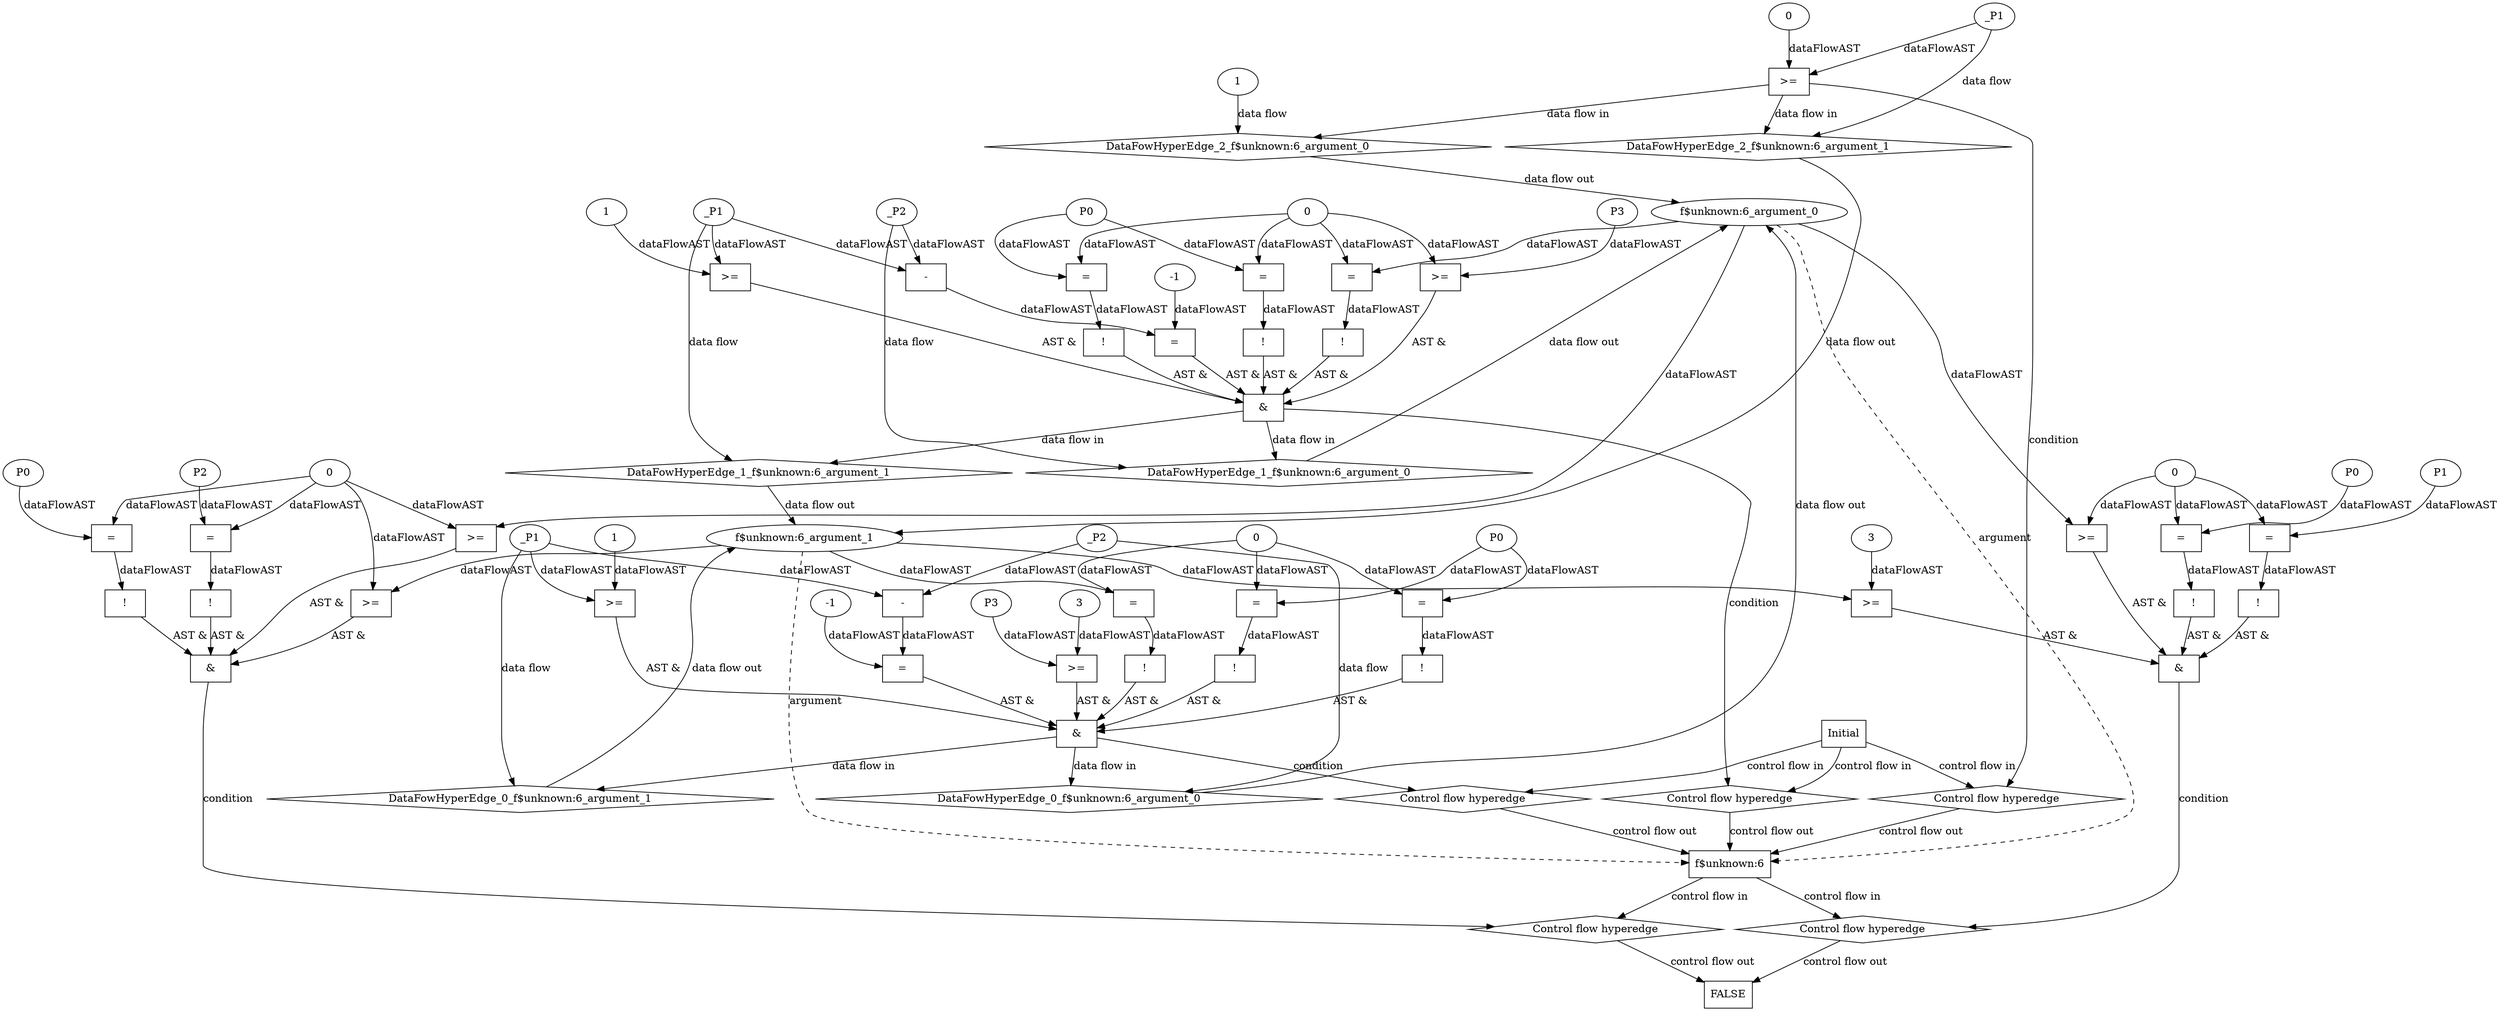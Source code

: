 digraph dag {
"f$unknown:6" [label="f$unknown:6" nodeName="f$unknown:6" class=cfn  shape="rect"];
FALSE [label="FALSE" nodeName=FALSE class=cfn  shape="rect"];
Initial [label="Initial" nodeName=Initial class=cfn  shape="rect"];
ControlFowHyperEdge_0 [label="Control flow hyperedge" nodeName=ControlFowHyperEdge_0 class=controlFlowHyperEdge shape="diamond"];
"Initial" -> ControlFowHyperEdge_0 [label="control flow in"]
ControlFowHyperEdge_0 -> "f$unknown:6" [label="control flow out"]
ControlFowHyperEdge_1 [label="Control flow hyperedge" nodeName=ControlFowHyperEdge_1 class=controlFlowHyperEdge shape="diamond"];
"Initial" -> ControlFowHyperEdge_1 [label="control flow in"]
ControlFowHyperEdge_1 -> "f$unknown:6" [label="control flow out"]
ControlFowHyperEdge_2 [label="Control flow hyperedge" nodeName=ControlFowHyperEdge_2 class=controlFlowHyperEdge shape="diamond"];
"Initial" -> ControlFowHyperEdge_2 [label="control flow in"]
ControlFowHyperEdge_2 -> "f$unknown:6" [label="control flow out"]
ControlFowHyperEdge_3 [label="Control flow hyperedge" nodeName=ControlFowHyperEdge_3 class=controlFlowHyperEdge shape="diamond"];
"f$unknown:6" -> ControlFowHyperEdge_3 [label="control flow in"]
ControlFowHyperEdge_3 -> "FALSE" [label="control flow out"]
ControlFowHyperEdge_4 [label="Control flow hyperedge" nodeName=ControlFowHyperEdge_4 class=controlFlowHyperEdge shape="diamond"];
"f$unknown:6" -> ControlFowHyperEdge_4 [label="control flow in"]
ControlFowHyperEdge_4 -> "FALSE" [label="control flow out"]
"f$unknown:6_argument_0" [label="f$unknown:6_argument_0" nodeName=argument0 class=argument  head="f$unknown:6" shape="oval"];
"f$unknown:6_argument_0" -> "f$unknown:6"[label="argument" style="dashed"]
"f$unknown:6_argument_1" [label="f$unknown:6_argument_1" nodeName=argument1 class=argument  head="f$unknown:6" shape="oval"];
"f$unknown:6_argument_1" -> "f$unknown:6"[label="argument" style="dashed"]

"xxxf$unknown:6___Initial_0xxx_and" [label="&" nodeName="xxxf$unknown:6___Initial_0xxx_and" class=Operator shape="rect"];
"xxxf$unknown:6___Initial_0xxxguard5_node_0" [label="!" nodeName="xxxf$unknown:6___Initial_0xxxguard5_node_0" class=Operator shape="rect"];
"xxxf$unknown:6___Initial_0xxxguard5_node_1" [label="=" nodeName="xxxf$unknown:6___Initial_0xxxguard5_node_1" class=Operator  shape="rect"];
"xxxf$unknown:6___Initial_0xxxguard5_node_1" -> "xxxf$unknown:6___Initial_0xxxguard5_node_0"[label="dataFlowAST"]
"xxxf$unknown:6___Initial_0xxxguard3_node_2" -> "xxxf$unknown:6___Initial_0xxxguard5_node_1"[label="dataFlowAST"]
"xxxf$unknown:6___Initial_0xxxguard3_node_3" -> "xxxf$unknown:6___Initial_0xxxguard5_node_1"[label="dataFlowAST"]

"xxxf$unknown:6___Initial_0xxxguard5_node_0" -> "xxxf$unknown:6___Initial_0xxx_and" [label="AST &"];
"xxxf$unknown:6___Initial_0xxxguard3_node_0" [label="!" nodeName="xxxf$unknown:6___Initial_0xxxguard3_node_0" class=Operator shape="rect"];
"xxxf$unknown:6___Initial_0xxxguard3_node_1" [label="=" nodeName="xxxf$unknown:6___Initial_0xxxguard3_node_1" class=Operator  shape="rect"];
"xxxf$unknown:6___Initial_0xxxguard3_node_2" [label="P0" nodeName="xxxf$unknown:6___Initial_0xxxguard3_node_2" class=Constant ];
"xxxf$unknown:6___Initial_0xxxguard3_node_3" [label="0" nodeName="xxxf$unknown:6___Initial_0xxxguard3_node_3" class=Literal ];
"xxxf$unknown:6___Initial_0xxxguard3_node_1" -> "xxxf$unknown:6___Initial_0xxxguard3_node_0"[label="dataFlowAST"]
"xxxf$unknown:6___Initial_0xxxguard3_node_2" -> "xxxf$unknown:6___Initial_0xxxguard3_node_1"[label="dataFlowAST"]
"xxxf$unknown:6___Initial_0xxxguard3_node_3" -> "xxxf$unknown:6___Initial_0xxxguard3_node_1"[label="dataFlowAST"]

"xxxf$unknown:6___Initial_0xxxguard3_node_0" -> "xxxf$unknown:6___Initial_0xxx_and" [label="AST &"];
"xxxf$unknown:6___Initial_0xxxguard1_node_0" [label="=" nodeName="xxxf$unknown:6___Initial_0xxxguard1_node_0" class=Operator  shape="rect"];
"xxxf$unknown:6___Initial_0xxxguard1_node_1" [label="-" nodeName="xxxf$unknown:6___Initial_0xxxguard1_node_1" class= Operator shape="rect"];
"xxxf$unknown:6___Initial_0xxxguard1_node_4" [label="-1" nodeName="xxxf$unknown:6___Initial_0xxxguard1_node_4" class=Literal ];
"xxxf$unknown:6___Initial_0xxxguard1_node_1" -> "xxxf$unknown:6___Initial_0xxxguard1_node_0"[label="dataFlowAST"]
"xxxf$unknown:6___Initial_0xxxguard1_node_4" -> "xxxf$unknown:6___Initial_0xxxguard1_node_0"[label="dataFlowAST"]
"xxxf$unknown:6___Initial_0xxxdataFlow_0_node_0" -> "xxxf$unknown:6___Initial_0xxxguard1_node_1"[label="dataFlowAST"]
"xxxf$unknown:6___Initial_0xxxdataFlow1_node_0" -> "xxxf$unknown:6___Initial_0xxxguard1_node_1"[label="dataFlowAST"]

"xxxf$unknown:6___Initial_0xxxguard1_node_0" -> "xxxf$unknown:6___Initial_0xxx_and" [label="AST &"];
"xxxf$unknown:6___Initial_0xxxguard2_node_0" [label=">=" nodeName="xxxf$unknown:6___Initial_0xxxguard2_node_0" class=Operator  shape="rect"];
"xxxf$unknown:6___Initial_0xxxguard2_node_1" [label="P3" nodeName="xxxf$unknown:6___Initial_0xxxguard2_node_1" class=Constant ];
"xxxf$unknown:6___Initial_0xxxguard2_node_2" [label="3" nodeName="xxxf$unknown:6___Initial_0xxxguard2_node_2" class=Literal ];
"xxxf$unknown:6___Initial_0xxxguard2_node_1" -> "xxxf$unknown:6___Initial_0xxxguard2_node_0"[label="dataFlowAST"]
"xxxf$unknown:6___Initial_0xxxguard2_node_2" -> "xxxf$unknown:6___Initial_0xxxguard2_node_0"[label="dataFlowAST"]

"xxxf$unknown:6___Initial_0xxxguard2_node_0" -> "xxxf$unknown:6___Initial_0xxx_and" [label="AST &"];
"xxxf$unknown:6___Initial_0xxxguard4_node_0" [label="!" nodeName="xxxf$unknown:6___Initial_0xxxguard4_node_0" class=Operator shape="rect"];
"xxxf$unknown:6___Initial_0xxxguard4_node_1" [label="=" nodeName="xxxf$unknown:6___Initial_0xxxguard4_node_1" class=Operator  shape="rect"];
"xxxf$unknown:6___Initial_0xxxguard4_node_1" -> "xxxf$unknown:6___Initial_0xxxguard4_node_0"[label="dataFlowAST"]
"f$unknown:6_argument_1" -> "xxxf$unknown:6___Initial_0xxxguard4_node_1"[label="dataFlowAST"]
"xxxf$unknown:6___Initial_0xxxguard3_node_3" -> "xxxf$unknown:6___Initial_0xxxguard4_node_1"[label="dataFlowAST"]

"xxxf$unknown:6___Initial_0xxxguard4_node_0" -> "xxxf$unknown:6___Initial_0xxx_and" [label="AST &"];
"xxxf$unknown:6___Initial_0xxxguard_0_node_0" [label=">=" nodeName="xxxf$unknown:6___Initial_0xxxguard_0_node_0" class=Operator  shape="rect"];
"xxxf$unknown:6___Initial_0xxxguard_0_node_2" [label="1" nodeName="xxxf$unknown:6___Initial_0xxxguard_0_node_2" class=Literal ];
"xxxf$unknown:6___Initial_0xxxdataFlow1_node_0" -> "xxxf$unknown:6___Initial_0xxxguard_0_node_0"[label="dataFlowAST"]
"xxxf$unknown:6___Initial_0xxxguard_0_node_2" -> "xxxf$unknown:6___Initial_0xxxguard_0_node_0"[label="dataFlowAST"]

"xxxf$unknown:6___Initial_0xxxguard_0_node_0" -> "xxxf$unknown:6___Initial_0xxx_and" [label="AST &"];
"xxxf$unknown:6___Initial_0xxx_and" -> "ControlFowHyperEdge_0" [label="condition"];
"xxxf$unknown:6___Initial_0xxxdataFlow_0_node_0" [label="_P2" nodeName="xxxf$unknown:6___Initial_0xxxdataFlow_0_node_0" class=Constant ];

"xxxf$unknown:6___Initial_0xxxdataFlow_0_node_0" -> "DataFowHyperEdge_0_f$unknown:6_argument_0" [label="data flow"];
"xxxf$unknown:6___Initial_0xxxdataFlow1_node_0" [label="_P1" nodeName="xxxf$unknown:6___Initial_0xxxdataFlow1_node_0" class=Constant ];

"xxxf$unknown:6___Initial_0xxxdataFlow1_node_0" -> "DataFowHyperEdge_0_f$unknown:6_argument_1" [label="data flow"];
"xxxf$unknown:6___Initial_1xxx_and" [label="&" nodeName="xxxf$unknown:6___Initial_1xxx_and" class=Operator shape="rect"];
"xxxf$unknown:6___Initial_1xxxguard2_node_0" [label=">=" nodeName="xxxf$unknown:6___Initial_1xxxguard2_node_0" class=Operator  shape="rect"];
"xxxf$unknown:6___Initial_1xxxguard2_node_1" [label="0" nodeName="xxxf$unknown:6___Initial_1xxxguard2_node_1" class=Literal ];
"xxxf$unknown:6___Initial_1xxxguard2_node_2" [label="P3" nodeName="xxxf$unknown:6___Initial_1xxxguard2_node_2" class=Constant ];
"xxxf$unknown:6___Initial_1xxxguard2_node_1" -> "xxxf$unknown:6___Initial_1xxxguard2_node_0"[label="dataFlowAST"]
"xxxf$unknown:6___Initial_1xxxguard2_node_2" -> "xxxf$unknown:6___Initial_1xxxguard2_node_0"[label="dataFlowAST"]

"xxxf$unknown:6___Initial_1xxxguard2_node_0" -> "xxxf$unknown:6___Initial_1xxx_and" [label="AST &"];
"xxxf$unknown:6___Initial_1xxxguard1_node_0" [label="=" nodeName="xxxf$unknown:6___Initial_1xxxguard1_node_0" class=Operator  shape="rect"];
"xxxf$unknown:6___Initial_1xxxguard1_node_1" [label="-" nodeName="xxxf$unknown:6___Initial_1xxxguard1_node_1" class= Operator shape="rect"];
"xxxf$unknown:6___Initial_1xxxguard1_node_4" [label="-1" nodeName="xxxf$unknown:6___Initial_1xxxguard1_node_4" class=Literal ];
"xxxf$unknown:6___Initial_1xxxguard1_node_1" -> "xxxf$unknown:6___Initial_1xxxguard1_node_0"[label="dataFlowAST"]
"xxxf$unknown:6___Initial_1xxxguard1_node_4" -> "xxxf$unknown:6___Initial_1xxxguard1_node_0"[label="dataFlowAST"]
"xxxf$unknown:6___Initial_1xxxdataFlow_0_node_0" -> "xxxf$unknown:6___Initial_1xxxguard1_node_1"[label="dataFlowAST"]
"xxxf$unknown:6___Initial_1xxxdataFlow1_node_0" -> "xxxf$unknown:6___Initial_1xxxguard1_node_1"[label="dataFlowAST"]

"xxxf$unknown:6___Initial_1xxxguard1_node_0" -> "xxxf$unknown:6___Initial_1xxx_and" [label="AST &"];
"xxxf$unknown:6___Initial_1xxxguard3_node_0" [label="!" nodeName="xxxf$unknown:6___Initial_1xxxguard3_node_0" class=Operator shape="rect"];
"xxxf$unknown:6___Initial_1xxxguard3_node_1" [label="=" nodeName="xxxf$unknown:6___Initial_1xxxguard3_node_1" class=Operator  shape="rect"];
"xxxf$unknown:6___Initial_1xxxguard3_node_1" -> "xxxf$unknown:6___Initial_1xxxguard3_node_0"[label="dataFlowAST"]
"f$unknown:6_argument_0" -> "xxxf$unknown:6___Initial_1xxxguard3_node_1"[label="dataFlowAST"]
"xxxf$unknown:6___Initial_1xxxguard2_node_1" -> "xxxf$unknown:6___Initial_1xxxguard3_node_1"[label="dataFlowAST"]

"xxxf$unknown:6___Initial_1xxxguard3_node_0" -> "xxxf$unknown:6___Initial_1xxx_and" [label="AST &"];
"xxxf$unknown:6___Initial_1xxxguard5_node_0" [label="!" nodeName="xxxf$unknown:6___Initial_1xxxguard5_node_0" class=Operator shape="rect"];
"xxxf$unknown:6___Initial_1xxxguard5_node_1" [label="=" nodeName="xxxf$unknown:6___Initial_1xxxguard5_node_1" class=Operator  shape="rect"];
"xxxf$unknown:6___Initial_1xxxguard5_node_1" -> "xxxf$unknown:6___Initial_1xxxguard5_node_0"[label="dataFlowAST"]
"xxxf$unknown:6___Initial_1xxxguard4_node_2" -> "xxxf$unknown:6___Initial_1xxxguard5_node_1"[label="dataFlowAST"]
"xxxf$unknown:6___Initial_1xxxguard2_node_1" -> "xxxf$unknown:6___Initial_1xxxguard5_node_1"[label="dataFlowAST"]

"xxxf$unknown:6___Initial_1xxxguard5_node_0" -> "xxxf$unknown:6___Initial_1xxx_and" [label="AST &"];
"xxxf$unknown:6___Initial_1xxxguard_0_node_0" [label=">=" nodeName="xxxf$unknown:6___Initial_1xxxguard_0_node_0" class=Operator  shape="rect"];
"xxxf$unknown:6___Initial_1xxxguard_0_node_2" [label="1" nodeName="xxxf$unknown:6___Initial_1xxxguard_0_node_2" class=Literal ];
"xxxf$unknown:6___Initial_1xxxdataFlow1_node_0" -> "xxxf$unknown:6___Initial_1xxxguard_0_node_0"[label="dataFlowAST"]
"xxxf$unknown:6___Initial_1xxxguard_0_node_2" -> "xxxf$unknown:6___Initial_1xxxguard_0_node_0"[label="dataFlowAST"]

"xxxf$unknown:6___Initial_1xxxguard_0_node_0" -> "xxxf$unknown:6___Initial_1xxx_and" [label="AST &"];
"xxxf$unknown:6___Initial_1xxxguard4_node_0" [label="!" nodeName="xxxf$unknown:6___Initial_1xxxguard4_node_0" class=Operator shape="rect"];
"xxxf$unknown:6___Initial_1xxxguard4_node_1" [label="=" nodeName="xxxf$unknown:6___Initial_1xxxguard4_node_1" class=Operator  shape="rect"];
"xxxf$unknown:6___Initial_1xxxguard4_node_2" [label="P0" nodeName="xxxf$unknown:6___Initial_1xxxguard4_node_2" class=Constant ];
"xxxf$unknown:6___Initial_1xxxguard4_node_1" -> "xxxf$unknown:6___Initial_1xxxguard4_node_0"[label="dataFlowAST"]
"xxxf$unknown:6___Initial_1xxxguard4_node_2" -> "xxxf$unknown:6___Initial_1xxxguard4_node_1"[label="dataFlowAST"]
"xxxf$unknown:6___Initial_1xxxguard2_node_1" -> "xxxf$unknown:6___Initial_1xxxguard4_node_1"[label="dataFlowAST"]

"xxxf$unknown:6___Initial_1xxxguard4_node_0" -> "xxxf$unknown:6___Initial_1xxx_and" [label="AST &"];
"xxxf$unknown:6___Initial_1xxx_and" -> "ControlFowHyperEdge_1" [label="condition"];
"xxxf$unknown:6___Initial_1xxxdataFlow_0_node_0" [label="_P2" nodeName="xxxf$unknown:6___Initial_1xxxdataFlow_0_node_0" class=Constant ];

"xxxf$unknown:6___Initial_1xxxdataFlow_0_node_0" -> "DataFowHyperEdge_1_f$unknown:6_argument_0" [label="data flow"];
"xxxf$unknown:6___Initial_1xxxdataFlow1_node_0" [label="_P1" nodeName="xxxf$unknown:6___Initial_1xxxdataFlow1_node_0" class=Constant ];

"xxxf$unknown:6___Initial_1xxxdataFlow1_node_0" -> "DataFowHyperEdge_1_f$unknown:6_argument_1" [label="data flow"];
"xxxf$unknown:6___Initial_2xxxguard_0_node_0" [label=">=" nodeName="xxxf$unknown:6___Initial_2xxxguard_0_node_0" class=Operator  shape="rect"];
"xxxf$unknown:6___Initial_2xxxguard_0_node_1" [label="0" nodeName="xxxf$unknown:6___Initial_2xxxguard_0_node_1" class=Literal ];
"xxxf$unknown:6___Initial_2xxxguard_0_node_1" -> "xxxf$unknown:6___Initial_2xxxguard_0_node_0"[label="dataFlowAST"]
"xxxf$unknown:6___Initial_2xxxdataFlow1_node_0" -> "xxxf$unknown:6___Initial_2xxxguard_0_node_0"[label="dataFlowAST"]

"xxxf$unknown:6___Initial_2xxxguard_0_node_0" -> "ControlFowHyperEdge_2" [label="condition"];
"xxxf$unknown:6___Initial_2xxxdataFlow_0_node_0" [label="1" nodeName="xxxf$unknown:6___Initial_2xxxdataFlow_0_node_0" class=Literal ];

"xxxf$unknown:6___Initial_2xxxdataFlow_0_node_0" -> "DataFowHyperEdge_2_f$unknown:6_argument_0" [label="data flow"];
"xxxf$unknown:6___Initial_2xxxdataFlow1_node_0" [label="_P1" nodeName="xxxf$unknown:6___Initial_2xxxdataFlow1_node_0" class=Constant ];

"xxxf$unknown:6___Initial_2xxxdataFlow1_node_0" -> "DataFowHyperEdge_2_f$unknown:6_argument_1" [label="data flow"];
"xxxFALSE___f$unknown:6_3xxx_and" [label="&" nodeName="xxxFALSE___f$unknown:6_3xxx_and" class=Operator shape="rect"];
"xxxFALSE___f$unknown:6_3xxxguard_0_node_0" [label="!" nodeName="xxxFALSE___f$unknown:6_3xxxguard_0_node_0" class=Operator shape="rect"];
"xxxFALSE___f$unknown:6_3xxxguard_0_node_1" [label="=" nodeName="xxxFALSE___f$unknown:6_3xxxguard_0_node_1" class=Operator  shape="rect"];
"xxxFALSE___f$unknown:6_3xxxguard_0_node_2" [label="P0" nodeName="xxxFALSE___f$unknown:6_3xxxguard_0_node_2" class=Constant ];
"xxxFALSE___f$unknown:6_3xxxguard_0_node_3" [label="0" nodeName="xxxFALSE___f$unknown:6_3xxxguard_0_node_3" class=Literal ];
"xxxFALSE___f$unknown:6_3xxxguard_0_node_1" -> "xxxFALSE___f$unknown:6_3xxxguard_0_node_0"[label="dataFlowAST"]
"xxxFALSE___f$unknown:6_3xxxguard_0_node_2" -> "xxxFALSE___f$unknown:6_3xxxguard_0_node_1"[label="dataFlowAST"]
"xxxFALSE___f$unknown:6_3xxxguard_0_node_3" -> "xxxFALSE___f$unknown:6_3xxxguard_0_node_1"[label="dataFlowAST"]

"xxxFALSE___f$unknown:6_3xxxguard_0_node_0" -> "xxxFALSE___f$unknown:6_3xxx_and" [label="AST &"];
"xxxFALSE___f$unknown:6_3xxxguard1_node_0" [label="!" nodeName="xxxFALSE___f$unknown:6_3xxxguard1_node_0" class=Operator shape="rect"];
"xxxFALSE___f$unknown:6_3xxxguard1_node_1" [label="=" nodeName="xxxFALSE___f$unknown:6_3xxxguard1_node_1" class=Operator  shape="rect"];
"xxxFALSE___f$unknown:6_3xxxguard1_node_2" [label="P1" nodeName="xxxFALSE___f$unknown:6_3xxxguard1_node_2" class=Constant ];
"xxxFALSE___f$unknown:6_3xxxguard1_node_1" -> "xxxFALSE___f$unknown:6_3xxxguard1_node_0"[label="dataFlowAST"]
"xxxFALSE___f$unknown:6_3xxxguard1_node_2" -> "xxxFALSE___f$unknown:6_3xxxguard1_node_1"[label="dataFlowAST"]
"xxxFALSE___f$unknown:6_3xxxguard_0_node_3" -> "xxxFALSE___f$unknown:6_3xxxguard1_node_1"[label="dataFlowAST"]

"xxxFALSE___f$unknown:6_3xxxguard1_node_0" -> "xxxFALSE___f$unknown:6_3xxx_and" [label="AST &"];
"xxxFALSE___f$unknown:6_3xxxguard2_node_0" [label=">=" nodeName="xxxFALSE___f$unknown:6_3xxxguard2_node_0" class=Operator  shape="rect"];
"xxxFALSE___f$unknown:6_3xxxguard_0_node_3" -> "xxxFALSE___f$unknown:6_3xxxguard2_node_0"[label="dataFlowAST"]
"f$unknown:6_argument_0" -> "xxxFALSE___f$unknown:6_3xxxguard2_node_0"[label="dataFlowAST"]

"xxxFALSE___f$unknown:6_3xxxguard2_node_0" -> "xxxFALSE___f$unknown:6_3xxx_and" [label="AST &"];
"xxxFALSE___f$unknown:6_3xxxguard3_node_0" [label=">=" nodeName="xxxFALSE___f$unknown:6_3xxxguard3_node_0" class=Operator  shape="rect"];
"xxxFALSE___f$unknown:6_3xxxguard3_node_2" [label="3" nodeName="xxxFALSE___f$unknown:6_3xxxguard3_node_2" class=Literal ];
"f$unknown:6_argument_1" -> "xxxFALSE___f$unknown:6_3xxxguard3_node_0"[label="dataFlowAST"]
"xxxFALSE___f$unknown:6_3xxxguard3_node_2" -> "xxxFALSE___f$unknown:6_3xxxguard3_node_0"[label="dataFlowAST"]

"xxxFALSE___f$unknown:6_3xxxguard3_node_0" -> "xxxFALSE___f$unknown:6_3xxx_and" [label="AST &"];
"xxxFALSE___f$unknown:6_3xxx_and" -> "ControlFowHyperEdge_3" [label="condition"];
"xxxFALSE___f$unknown:6_4xxx_and" [label="&" nodeName="xxxFALSE___f$unknown:6_4xxx_and" class=Operator shape="rect"];
"xxxFALSE___f$unknown:6_4xxxguard_0_node_0" [label="!" nodeName="xxxFALSE___f$unknown:6_4xxxguard_0_node_0" class=Operator shape="rect"];
"xxxFALSE___f$unknown:6_4xxxguard_0_node_1" [label="=" nodeName="xxxFALSE___f$unknown:6_4xxxguard_0_node_1" class=Operator  shape="rect"];
"xxxFALSE___f$unknown:6_4xxxguard_0_node_2" [label="P2" nodeName="xxxFALSE___f$unknown:6_4xxxguard_0_node_2" class=Constant ];
"xxxFALSE___f$unknown:6_4xxxguard_0_node_3" [label="0" nodeName="xxxFALSE___f$unknown:6_4xxxguard_0_node_3" class=Literal ];
"xxxFALSE___f$unknown:6_4xxxguard_0_node_1" -> "xxxFALSE___f$unknown:6_4xxxguard_0_node_0"[label="dataFlowAST"]
"xxxFALSE___f$unknown:6_4xxxguard_0_node_2" -> "xxxFALSE___f$unknown:6_4xxxguard_0_node_1"[label="dataFlowAST"]
"xxxFALSE___f$unknown:6_4xxxguard_0_node_3" -> "xxxFALSE___f$unknown:6_4xxxguard_0_node_1"[label="dataFlowAST"]

"xxxFALSE___f$unknown:6_4xxxguard_0_node_0" -> "xxxFALSE___f$unknown:6_4xxx_and" [label="AST &"];
"xxxFALSE___f$unknown:6_4xxxguard1_node_0" [label="!" nodeName="xxxFALSE___f$unknown:6_4xxxguard1_node_0" class=Operator shape="rect"];
"xxxFALSE___f$unknown:6_4xxxguard1_node_1" [label="=" nodeName="xxxFALSE___f$unknown:6_4xxxguard1_node_1" class=Operator  shape="rect"];
"xxxFALSE___f$unknown:6_4xxxguard1_node_2" [label="P0" nodeName="xxxFALSE___f$unknown:6_4xxxguard1_node_2" class=Constant ];
"xxxFALSE___f$unknown:6_4xxxguard1_node_1" -> "xxxFALSE___f$unknown:6_4xxxguard1_node_0"[label="dataFlowAST"]
"xxxFALSE___f$unknown:6_4xxxguard1_node_2" -> "xxxFALSE___f$unknown:6_4xxxguard1_node_1"[label="dataFlowAST"]
"xxxFALSE___f$unknown:6_4xxxguard_0_node_3" -> "xxxFALSE___f$unknown:6_4xxxguard1_node_1"[label="dataFlowAST"]

"xxxFALSE___f$unknown:6_4xxxguard1_node_0" -> "xxxFALSE___f$unknown:6_4xxx_and" [label="AST &"];
"xxxFALSE___f$unknown:6_4xxxguard2_node_0" [label=">=" nodeName="xxxFALSE___f$unknown:6_4xxxguard2_node_0" class=Operator  shape="rect"];
"xxxFALSE___f$unknown:6_4xxxguard_0_node_3" -> "xxxFALSE___f$unknown:6_4xxxguard2_node_0"[label="dataFlowAST"]
"f$unknown:6_argument_0" -> "xxxFALSE___f$unknown:6_4xxxguard2_node_0"[label="dataFlowAST"]

"xxxFALSE___f$unknown:6_4xxxguard2_node_0" -> "xxxFALSE___f$unknown:6_4xxx_and" [label="AST &"];
"xxxFALSE___f$unknown:6_4xxxguard3_node_0" [label=">=" nodeName="xxxFALSE___f$unknown:6_4xxxguard3_node_0" class=Operator  shape="rect"];
"xxxFALSE___f$unknown:6_4xxxguard_0_node_3" -> "xxxFALSE___f$unknown:6_4xxxguard3_node_0"[label="dataFlowAST"]
"f$unknown:6_argument_1" -> "xxxFALSE___f$unknown:6_4xxxguard3_node_0"[label="dataFlowAST"]

"xxxFALSE___f$unknown:6_4xxxguard3_node_0" -> "xxxFALSE___f$unknown:6_4xxx_and" [label="AST &"];
"xxxFALSE___f$unknown:6_4xxx_and" -> "ControlFowHyperEdge_4" [label="condition"];
"DataFowHyperEdge_0_f$unknown:6_argument_0" [label="DataFowHyperEdge_0_f$unknown:6_argument_0" nodeName="DataFowHyperEdge_0_f$unknown:6_argument_0" class=DataFlowHyperedge shape="diamond"];
"DataFowHyperEdge_0_f$unknown:6_argument_0" -> "f$unknown:6_argument_0"[label="data flow out"]
"xxxf$unknown:6___Initial_0xxx_and" -> "DataFowHyperEdge_0_f$unknown:6_argument_0"[label="data flow in"]
"DataFowHyperEdge_0_f$unknown:6_argument_1" [label="DataFowHyperEdge_0_f$unknown:6_argument_1" nodeName="DataFowHyperEdge_0_f$unknown:6_argument_1" class=DataFlowHyperedge shape="diamond"];
"DataFowHyperEdge_0_f$unknown:6_argument_1" -> "f$unknown:6_argument_1"[label="data flow out"]
"xxxf$unknown:6___Initial_0xxx_and" -> "DataFowHyperEdge_0_f$unknown:6_argument_1"[label="data flow in"]
"DataFowHyperEdge_1_f$unknown:6_argument_0" [label="DataFowHyperEdge_1_f$unknown:6_argument_0" nodeName="DataFowHyperEdge_1_f$unknown:6_argument_0" class=DataFlowHyperedge shape="diamond"];
"DataFowHyperEdge_1_f$unknown:6_argument_0" -> "f$unknown:6_argument_0"[label="data flow out"]
"xxxf$unknown:6___Initial_1xxx_and" -> "DataFowHyperEdge_1_f$unknown:6_argument_0"[label="data flow in"]
"DataFowHyperEdge_1_f$unknown:6_argument_1" [label="DataFowHyperEdge_1_f$unknown:6_argument_1" nodeName="DataFowHyperEdge_1_f$unknown:6_argument_1" class=DataFlowHyperedge shape="diamond"];
"DataFowHyperEdge_1_f$unknown:6_argument_1" -> "f$unknown:6_argument_1"[label="data flow out"]
"xxxf$unknown:6___Initial_1xxx_and" -> "DataFowHyperEdge_1_f$unknown:6_argument_1"[label="data flow in"]
"DataFowHyperEdge_2_f$unknown:6_argument_0" [label="DataFowHyperEdge_2_f$unknown:6_argument_0" nodeName="DataFowHyperEdge_2_f$unknown:6_argument_0" class=DataFlowHyperedge shape="diamond"];
"DataFowHyperEdge_2_f$unknown:6_argument_0" -> "f$unknown:6_argument_0"[label="data flow out"]
"xxxf$unknown:6___Initial_2xxxguard_0_node_0" -> "DataFowHyperEdge_2_f$unknown:6_argument_0"[label="data flow in"]
"DataFowHyperEdge_2_f$unknown:6_argument_1" [label="DataFowHyperEdge_2_f$unknown:6_argument_1" nodeName="DataFowHyperEdge_2_f$unknown:6_argument_1" class=DataFlowHyperedge shape="diamond"];
"DataFowHyperEdge_2_f$unknown:6_argument_1" -> "f$unknown:6_argument_1"[label="data flow out"]
"xxxf$unknown:6___Initial_2xxxguard_0_node_0" -> "DataFowHyperEdge_2_f$unknown:6_argument_1"[label="data flow in"]




}
